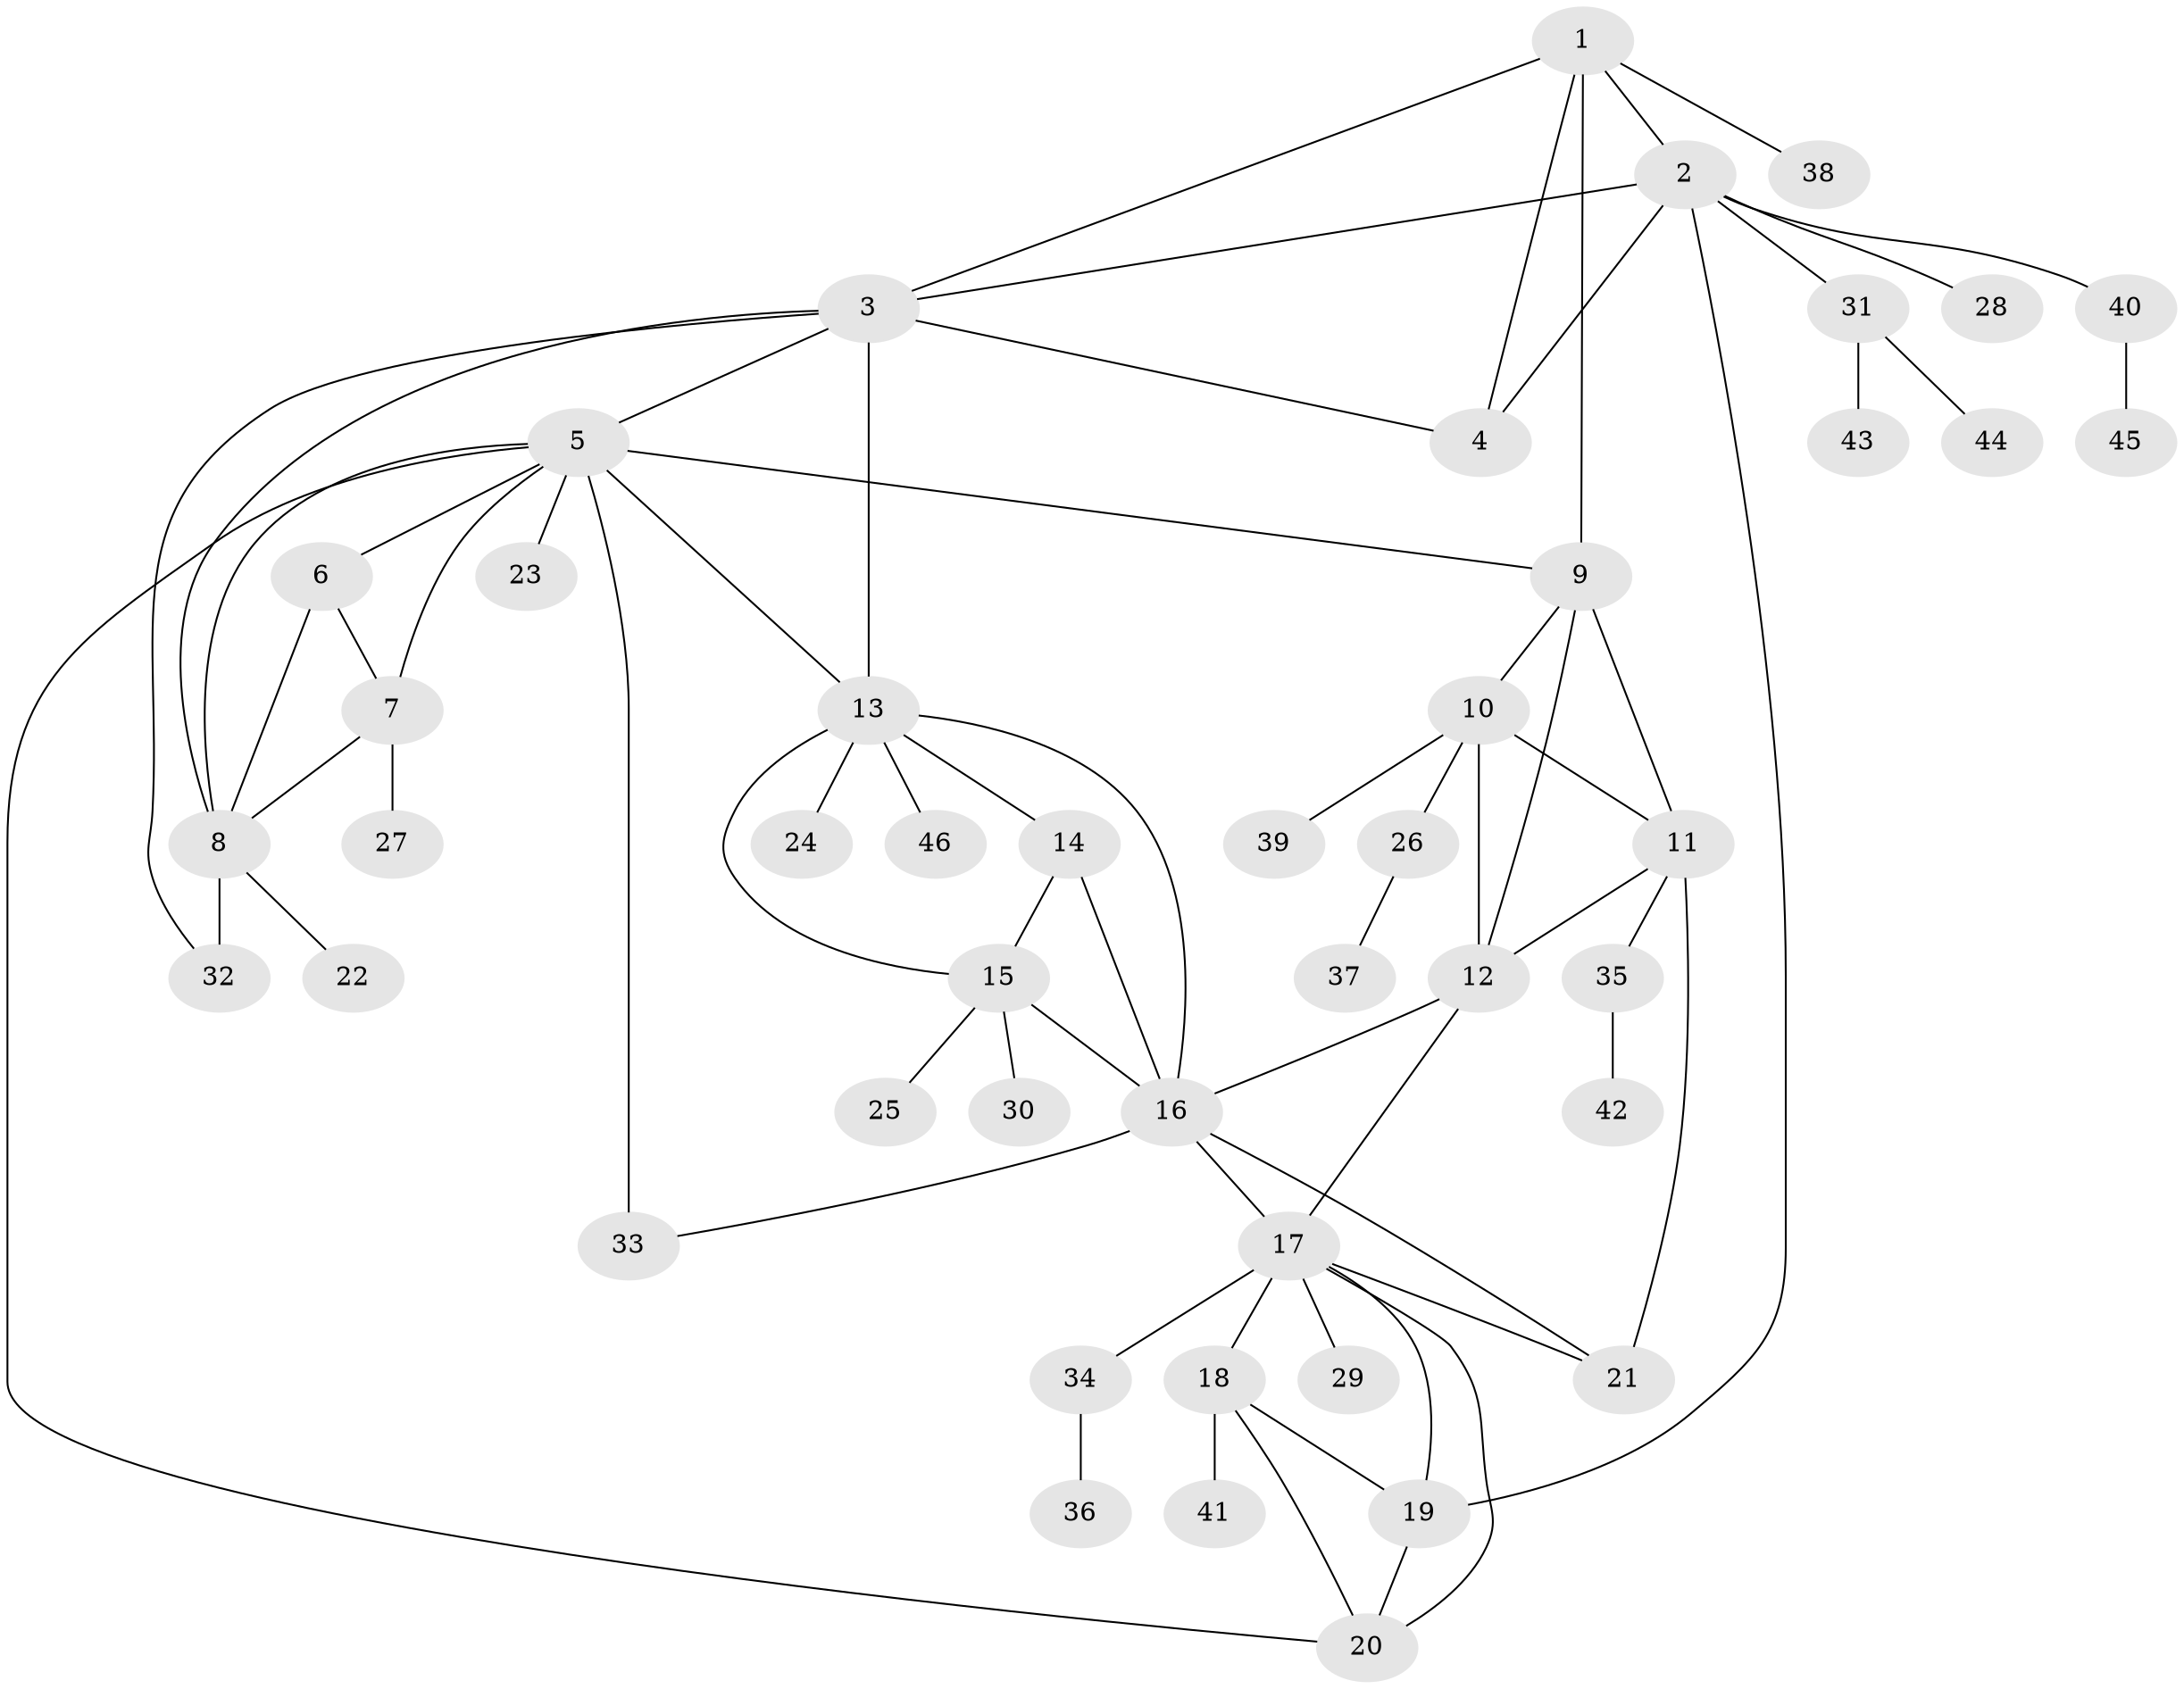 // original degree distribution, {6: 0.0449438202247191, 9: 0.02247191011235955, 7: 0.011235955056179775, 3: 0.033707865168539325, 11: 0.02247191011235955, 4: 0.0449438202247191, 5: 0.056179775280898875, 8: 0.033707865168539325, 2: 0.20224719101123595, 1: 0.5280898876404494}
// Generated by graph-tools (version 1.1) at 2025/37/03/09/25 02:37:10]
// undirected, 46 vertices, 71 edges
graph export_dot {
graph [start="1"]
  node [color=gray90,style=filled];
  1;
  2;
  3;
  4;
  5;
  6;
  7;
  8;
  9;
  10;
  11;
  12;
  13;
  14;
  15;
  16;
  17;
  18;
  19;
  20;
  21;
  22;
  23;
  24;
  25;
  26;
  27;
  28;
  29;
  30;
  31;
  32;
  33;
  34;
  35;
  36;
  37;
  38;
  39;
  40;
  41;
  42;
  43;
  44;
  45;
  46;
  1 -- 2 [weight=1.0];
  1 -- 3 [weight=1.0];
  1 -- 4 [weight=1.0];
  1 -- 9 [weight=1.0];
  1 -- 38 [weight=1.0];
  2 -- 3 [weight=1.0];
  2 -- 4 [weight=2.0];
  2 -- 19 [weight=1.0];
  2 -- 28 [weight=1.0];
  2 -- 31 [weight=1.0];
  2 -- 40 [weight=1.0];
  3 -- 4 [weight=1.0];
  3 -- 5 [weight=1.0];
  3 -- 8 [weight=1.0];
  3 -- 13 [weight=1.0];
  3 -- 32 [weight=1.0];
  5 -- 6 [weight=1.0];
  5 -- 7 [weight=1.0];
  5 -- 8 [weight=1.0];
  5 -- 9 [weight=1.0];
  5 -- 13 [weight=1.0];
  5 -- 20 [weight=1.0];
  5 -- 23 [weight=1.0];
  5 -- 33 [weight=2.0];
  6 -- 7 [weight=1.0];
  6 -- 8 [weight=1.0];
  7 -- 8 [weight=1.0];
  7 -- 27 [weight=1.0];
  8 -- 22 [weight=1.0];
  8 -- 32 [weight=3.0];
  9 -- 10 [weight=1.0];
  9 -- 11 [weight=1.0];
  9 -- 12 [weight=3.0];
  10 -- 11 [weight=1.0];
  10 -- 12 [weight=1.0];
  10 -- 26 [weight=1.0];
  10 -- 39 [weight=1.0];
  11 -- 12 [weight=1.0];
  11 -- 21 [weight=1.0];
  11 -- 35 [weight=1.0];
  12 -- 16 [weight=1.0];
  12 -- 17 [weight=1.0];
  13 -- 14 [weight=1.0];
  13 -- 15 [weight=1.0];
  13 -- 16 [weight=1.0];
  13 -- 24 [weight=1.0];
  13 -- 46 [weight=1.0];
  14 -- 15 [weight=1.0];
  14 -- 16 [weight=1.0];
  15 -- 16 [weight=1.0];
  15 -- 25 [weight=1.0];
  15 -- 30 [weight=1.0];
  16 -- 17 [weight=1.0];
  16 -- 21 [weight=1.0];
  16 -- 33 [weight=1.0];
  17 -- 18 [weight=1.0];
  17 -- 19 [weight=1.0];
  17 -- 20 [weight=1.0];
  17 -- 21 [weight=1.0];
  17 -- 29 [weight=1.0];
  17 -- 34 [weight=3.0];
  18 -- 19 [weight=1.0];
  18 -- 20 [weight=1.0];
  18 -- 41 [weight=1.0];
  19 -- 20 [weight=1.0];
  26 -- 37 [weight=1.0];
  31 -- 43 [weight=1.0];
  31 -- 44 [weight=1.0];
  34 -- 36 [weight=1.0];
  35 -- 42 [weight=1.0];
  40 -- 45 [weight=2.0];
}
